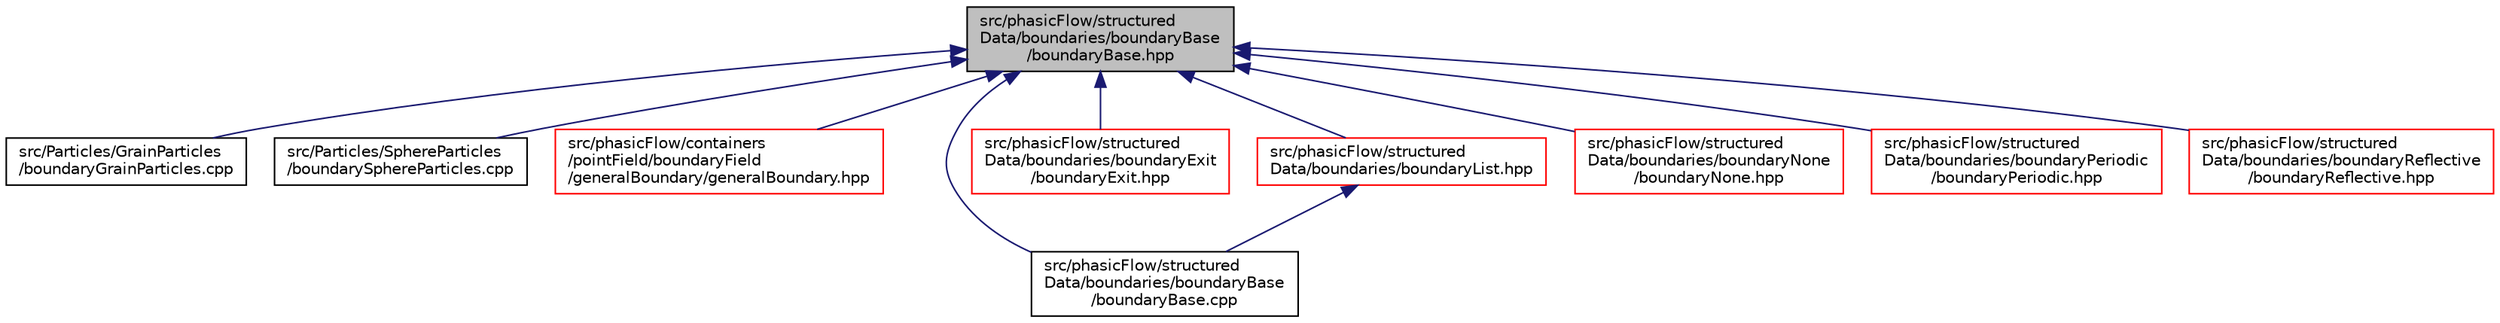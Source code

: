 digraph "src/phasicFlow/structuredData/boundaries/boundaryBase/boundaryBase.hpp"
{
 // LATEX_PDF_SIZE
  edge [fontname="Helvetica",fontsize="10",labelfontname="Helvetica",labelfontsize="10"];
  node [fontname="Helvetica",fontsize="10",shape=record];
  Node1 [label="src/phasicFlow/structured\lData/boundaries/boundaryBase\l/boundaryBase.hpp",height=0.2,width=0.4,color="black", fillcolor="grey75", style="filled", fontcolor="black",tooltip=" "];
  Node1 -> Node2 [dir="back",color="midnightblue",fontsize="10",style="solid",fontname="Helvetica"];
  Node2 [label="src/Particles/GrainParticles\l/boundaryGrainParticles.cpp",height=0.2,width=0.4,color="black", fillcolor="white", style="filled",URL="$boundaryGrainParticles_8cpp.html",tooltip=" "];
  Node1 -> Node3 [dir="back",color="midnightblue",fontsize="10",style="solid",fontname="Helvetica"];
  Node3 [label="src/Particles/SphereParticles\l/boundarySphereParticles.cpp",height=0.2,width=0.4,color="black", fillcolor="white", style="filled",URL="$boundarySphereParticles_8cpp.html",tooltip=" "];
  Node1 -> Node4 [dir="back",color="midnightblue",fontsize="10",style="solid",fontname="Helvetica"];
  Node4 [label="src/phasicFlow/containers\l/pointField/boundaryField\l/generalBoundary/generalBoundary.hpp",height=0.2,width=0.4,color="red", fillcolor="white", style="filled",URL="$generalBoundary_8hpp.html",tooltip=" "];
  Node1 -> Node120 [dir="back",color="midnightblue",fontsize="10",style="solid",fontname="Helvetica"];
  Node120 [label="src/phasicFlow/structured\lData/boundaries/boundaryBase\l/boundaryBase.cpp",height=0.2,width=0.4,color="black", fillcolor="white", style="filled",URL="$boundaryBase_8cpp.html",tooltip=" "];
  Node1 -> Node121 [dir="back",color="midnightblue",fontsize="10",style="solid",fontname="Helvetica"];
  Node121 [label="src/phasicFlow/structured\lData/boundaries/boundaryExit\l/boundaryExit.hpp",height=0.2,width=0.4,color="red", fillcolor="white", style="filled",URL="$boundaryExit_8hpp.html",tooltip=" "];
  Node1 -> Node123 [dir="back",color="midnightblue",fontsize="10",style="solid",fontname="Helvetica"];
  Node123 [label="src/phasicFlow/structured\lData/boundaries/boundaryList.hpp",height=0.2,width=0.4,color="red", fillcolor="white", style="filled",URL="$boundaryList_8hpp.html",tooltip=" "];
  Node123 -> Node120 [dir="back",color="midnightblue",fontsize="10",style="solid",fontname="Helvetica"];
  Node1 -> Node140 [dir="back",color="midnightblue",fontsize="10",style="solid",fontname="Helvetica"];
  Node140 [label="src/phasicFlow/structured\lData/boundaries/boundaryNone\l/boundaryNone.hpp",height=0.2,width=0.4,color="red", fillcolor="white", style="filled",URL="$boundaryNone_8hpp.html",tooltip=" "];
  Node1 -> Node142 [dir="back",color="midnightblue",fontsize="10",style="solid",fontname="Helvetica"];
  Node142 [label="src/phasicFlow/structured\lData/boundaries/boundaryPeriodic\l/boundaryPeriodic.hpp",height=0.2,width=0.4,color="red", fillcolor="white", style="filled",URL="$boundaryPeriodic_8hpp.html",tooltip=" "];
  Node1 -> Node144 [dir="back",color="midnightblue",fontsize="10",style="solid",fontname="Helvetica"];
  Node144 [label="src/phasicFlow/structured\lData/boundaries/boundaryReflective\l/boundaryReflective.hpp",height=0.2,width=0.4,color="red", fillcolor="white", style="filled",URL="$boundaryReflective_8hpp.html",tooltip=" "];
}
